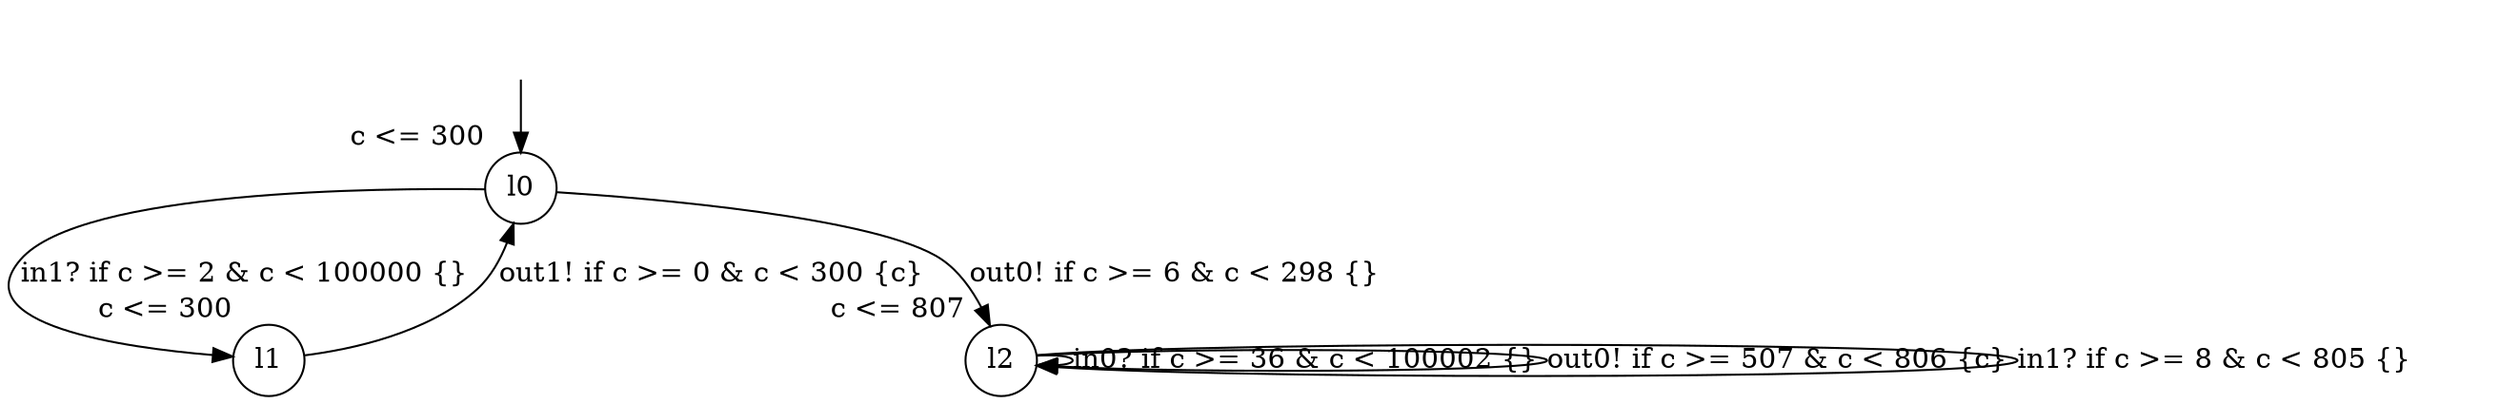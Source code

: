 digraph g {
__start0 [label="" shape="none"];
l0 [shape="circle" margin=0 label="l0", xlabel="c <= 300"];
l1 [shape="circle" margin=0 label="l1", xlabel="c <= 300"];
l2 [shape="circle" margin=0 label="l2", xlabel="c <= 807"];
l0 -> l1 [label="in1? if c >= 2 & c < 100000 {} "];
l0 -> l2 [label="out0! if c >= 6 & c < 298 {} "];
l1 -> l0 [label="out1! if c >= 0 & c < 300 {c} "];
l2 -> l2 [label="in0? if c >= 36 & c < 100002 {} "];
l2 -> l2 [label="out0! if c >= 507 & c < 806 {c} "];
l2 -> l2 [label="in1? if c >= 8 & c < 805 {} "];
__start0 -> l0;
}
